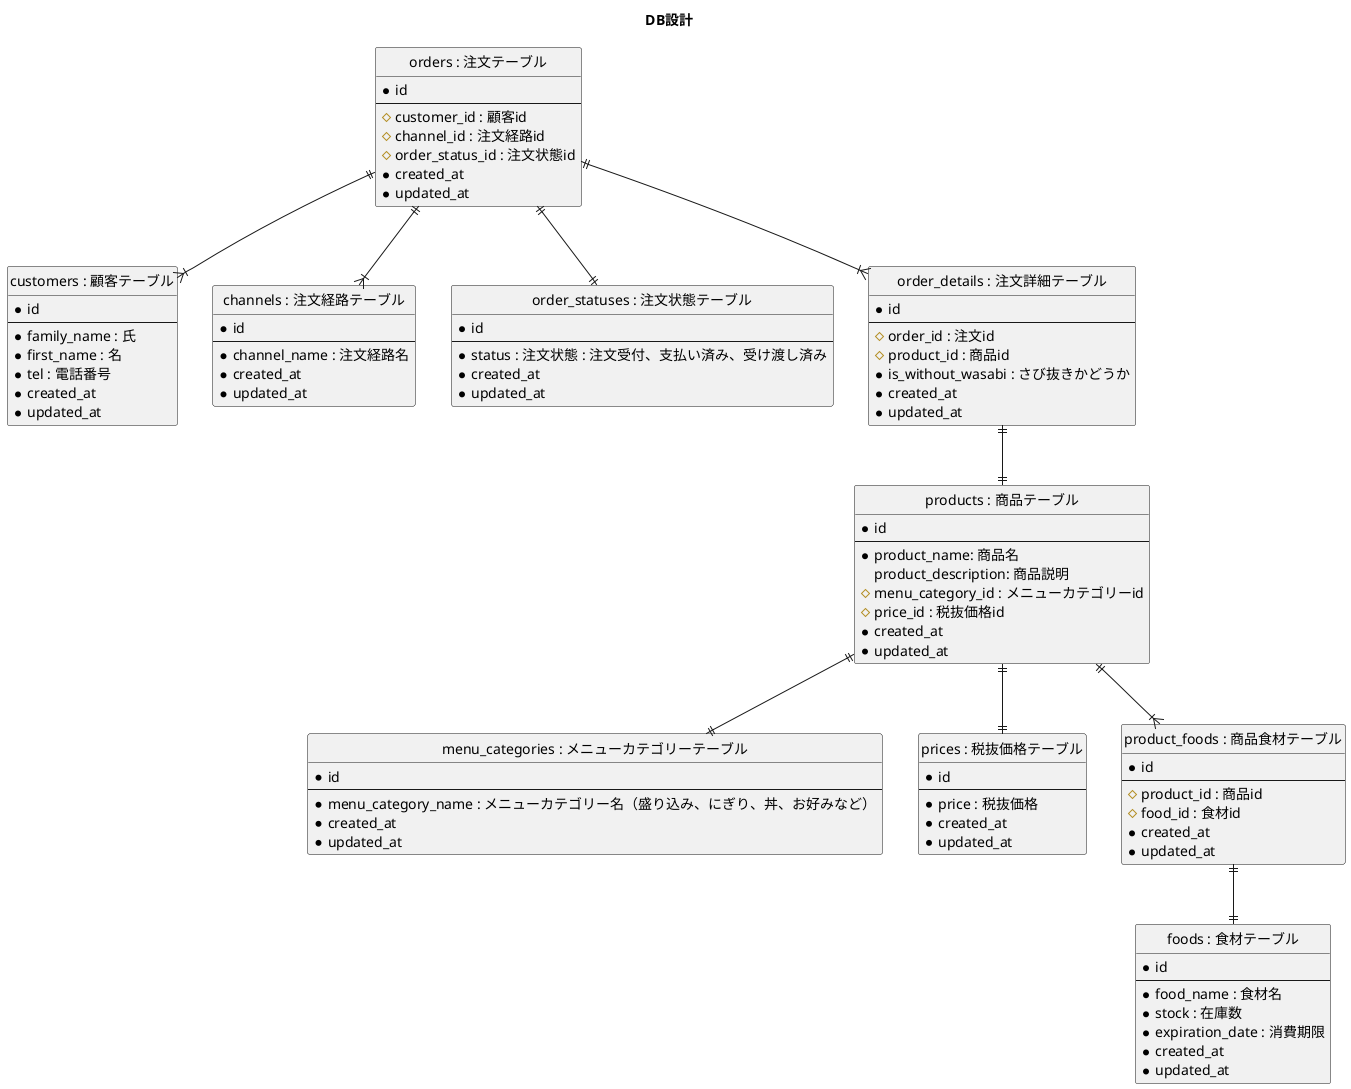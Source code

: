 @startuml

' hide the spot
hide circle

title DB設計

entity "orders : 注文テーブル" as orders {
  *id
  --
  #customer_id : 顧客id
  #channel_id : 注文経路id
  #order_status_id : 注文状態id
  *created_at
  *updated_at
}

entity "customers : 顧客テーブル" as customers {
  *id
  --
  *family_name : 氏
  *first_name : 名
  *tel : 電話番号
  *created_at
  *updated_at
}

entity "channels : 注文経路テーブル" as channels {
  *id
  --
  *channel_name : 注文経路名
  *created_at
  *updated_at
}

entity "order_statuses : 注文状態テーブル" as order_statuses {
  *id
  --
  *status : 注文状態 : 注文受付、支払い済み、受け渡し済み
  *created_at
  *updated_at
}

entity "order_details : 注文詳細テーブル" as order_details {
  *id
  --
  #order_id : 注文id
  #product_id : 商品id
  *is_without_wasabi : さび抜きかどうか
  *created_at
  *updated_at
}

entity "products : 商品テーブル" as products {
  *id
  --
  *product_name: 商品名
  product_description: 商品説明
  #menu_category_id : メニューカテゴリーid
  #price_id : 税抜価格id
  *created_at
  *updated_at
}

entity "menu_categories : メニューカテゴリーテーブル" as menu_categories {
  *id
  --
  *menu_category_name : メニューカテゴリー名（盛り込み、にぎり、丼、お好みなど）
  *created_at
  *updated_at
}

entity "prices : 税抜価格テーブル" as prices {
  *id
  --
  *price : 税抜価格
  *created_at
  *updated_at
}

entity "product_foods : 商品食材テーブル" as product_foods {
  *id
  --
  #product_id : 商品id
  #food_id : 食材id
  *created_at
  *updated_at
}

entity "foods : 食材テーブル" as foods {
  *id
  --
  *food_name : 食材名
  *stock : 在庫数
  *expiration_date : 消費期限
  *created_at
  *updated_at
}

orders ||--|{ customers
orders ||--|{ channels
orders ||--|| order_statuses
orders ||--|{ order_details
order_details ||--|| products
products ||--|| menu_categories
products ||--|| prices
products ||--|{ product_foods
product_foods ||--|| foods

@enduml
